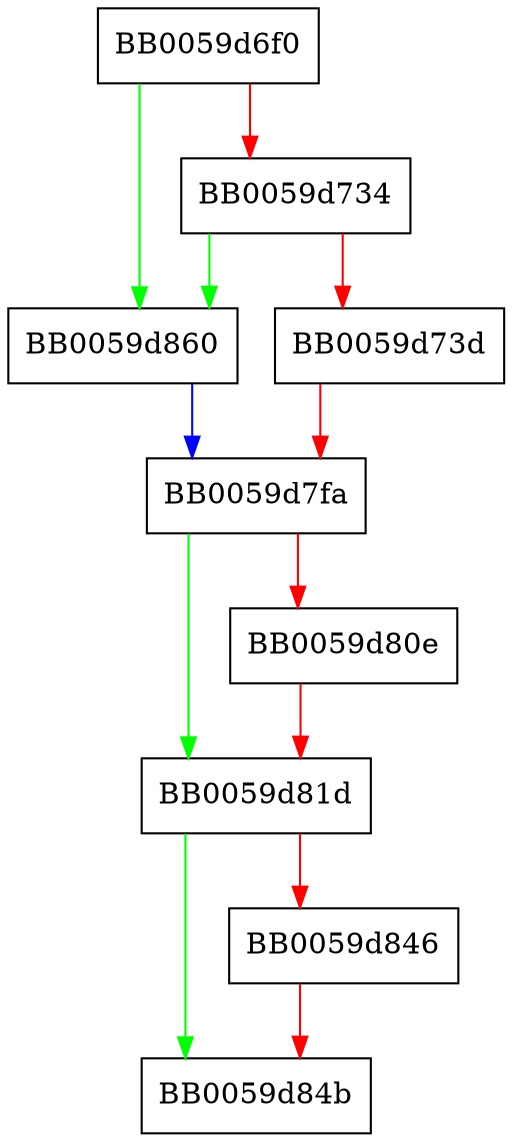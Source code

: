 digraph OSSL_DECODER_do_all_provided {
  node [shape="box"];
  graph [splines=ortho];
  BB0059d6f0 -> BB0059d860 [color="green"];
  BB0059d6f0 -> BB0059d734 [color="red"];
  BB0059d734 -> BB0059d860 [color="green"];
  BB0059d734 -> BB0059d73d [color="red"];
  BB0059d73d -> BB0059d7fa [color="red"];
  BB0059d7fa -> BB0059d81d [color="green"];
  BB0059d7fa -> BB0059d80e [color="red"];
  BB0059d80e -> BB0059d81d [color="red"];
  BB0059d81d -> BB0059d84b [color="green"];
  BB0059d81d -> BB0059d846 [color="red"];
  BB0059d846 -> BB0059d84b [color="red"];
  BB0059d860 -> BB0059d7fa [color="blue"];
}